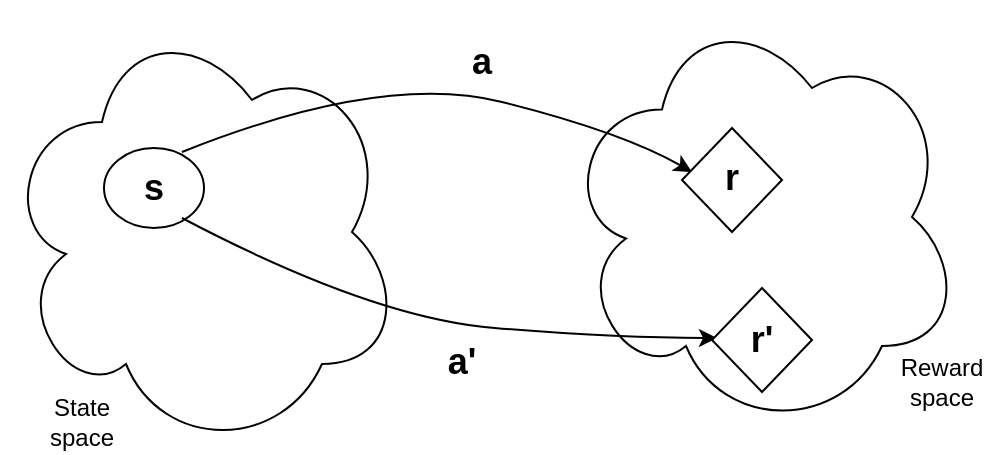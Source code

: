 <mxfile version="21.1.5" type="github">
  <diagram name="Page-1" id="xFDqLJpufFOzge_11MYX">
    <mxGraphModel dx="978" dy="579" grid="1" gridSize="10" guides="1" tooltips="1" connect="1" arrows="1" fold="1" page="1" pageScale="1" pageWidth="850" pageHeight="1100" math="0" shadow="0">
      <root>
        <mxCell id="0" />
        <mxCell id="1" parent="0" />
        <mxCell id="z56tG_IiwIUwBARWMX8U-1" value="" style="ellipse;shape=cloud;whiteSpace=wrap;html=1;" parent="1" vertex="1">
          <mxGeometry x="170" y="170" width="200" height="220" as="geometry" />
        </mxCell>
        <mxCell id="z56tG_IiwIUwBARWMX8U-2" value="State space" style="text;strokeColor=none;align=center;fillColor=none;html=1;verticalAlign=middle;whiteSpace=wrap;rounded=0;" parent="1" vertex="1">
          <mxGeometry x="180" y="360" width="60" height="30" as="geometry" />
        </mxCell>
        <mxCell id="z56tG_IiwIUwBARWMX8U-4" value="" style="ellipse;whiteSpace=wrap;html=1;" parent="1" vertex="1">
          <mxGeometry x="221" y="238" width="50" height="40" as="geometry" />
        </mxCell>
        <mxCell id="z56tG_IiwIUwBARWMX8U-5" value="&lt;font style=&quot;font-size: 18px;&quot;&gt;&lt;b&gt;s&lt;/b&gt;&lt;/font&gt;" style="text;strokeColor=none;align=center;fillColor=none;html=1;verticalAlign=middle;whiteSpace=wrap;rounded=0;" parent="1" vertex="1">
          <mxGeometry x="216" y="243" width="60" height="30" as="geometry" />
        </mxCell>
        <mxCell id="z56tG_IiwIUwBARWMX8U-8" value="" style="ellipse;shape=cloud;whiteSpace=wrap;html=1;" parent="1" vertex="1">
          <mxGeometry x="450" y="165" width="200" height="215" as="geometry" />
        </mxCell>
        <mxCell id="z56tG_IiwIUwBARWMX8U-9" value="Reward space" style="text;strokeColor=none;align=center;fillColor=none;html=1;verticalAlign=middle;whiteSpace=wrap;rounded=0;" parent="1" vertex="1">
          <mxGeometry x="610" y="340" width="60" height="30" as="geometry" />
        </mxCell>
        <mxCell id="z56tG_IiwIUwBARWMX8U-10" value="" style="curved=1;endArrow=classic;html=1;rounded=0;exitX=1;exitY=0.5;exitDx=0;exitDy=0;" parent="1" edge="1">
          <mxGeometry width="50" height="50" relative="1" as="geometry">
            <mxPoint x="260" y="273" as="sourcePoint" />
            <mxPoint x="527.5" y="333" as="targetPoint" />
            <Array as="points">
              <mxPoint x="355" y="323" />
              <mxPoint x="477.5" y="333" />
            </Array>
          </mxGeometry>
        </mxCell>
        <mxCell id="z56tG_IiwIUwBARWMX8U-12" value="" style="curved=1;endArrow=classic;html=1;rounded=0;exitX=1;exitY=0.5;exitDx=0;exitDy=0;" parent="1" edge="1">
          <mxGeometry width="50" height="50" relative="1" as="geometry">
            <mxPoint x="260" y="240" as="sourcePoint" />
            <mxPoint x="515" y="250" as="targetPoint" />
            <Array as="points">
              <mxPoint x="360" y="200" />
              <mxPoint x="480" y="230" />
            </Array>
          </mxGeometry>
        </mxCell>
        <mxCell id="z56tG_IiwIUwBARWMX8U-13" value="" style="rhombus;whiteSpace=wrap;html=1;" parent="1" vertex="1">
          <mxGeometry x="510" y="228" width="50" height="52" as="geometry" />
        </mxCell>
        <mxCell id="z56tG_IiwIUwBARWMX8U-15" value="&lt;font style=&quot;font-size: 18px;&quot;&gt;&lt;b&gt;a&lt;/b&gt;&lt;/font&gt;" style="text;strokeColor=none;align=center;fillColor=none;html=1;verticalAlign=middle;whiteSpace=wrap;rounded=0;" parent="1" vertex="1">
          <mxGeometry x="380" y="180" width="60" height="30" as="geometry" />
        </mxCell>
        <mxCell id="z56tG_IiwIUwBARWMX8U-16" value="&lt;font style=&quot;font-size: 18px;&quot;&gt;&lt;b&gt;a&#39;&lt;/b&gt;&lt;/font&gt;" style="text;strokeColor=none;align=center;fillColor=none;html=1;verticalAlign=middle;whiteSpace=wrap;rounded=0;" parent="1" vertex="1">
          <mxGeometry x="370" y="330" width="60" height="30" as="geometry" />
        </mxCell>
        <mxCell id="b5hfHy13IUvfCBVutbA3-2" value="" style="rhombus;whiteSpace=wrap;html=1;" vertex="1" parent="1">
          <mxGeometry x="525" y="308" width="50" height="52" as="geometry" />
        </mxCell>
        <mxCell id="b5hfHy13IUvfCBVutbA3-3" value="&lt;font style=&quot;font-size: 18px;&quot;&gt;&lt;b&gt;r&lt;/b&gt;&lt;/font&gt;" style="text;strokeColor=none;align=center;fillColor=none;html=1;verticalAlign=middle;whiteSpace=wrap;rounded=0;" vertex="1" parent="1">
          <mxGeometry x="505" y="238" width="60" height="30" as="geometry" />
        </mxCell>
        <mxCell id="b5hfHy13IUvfCBVutbA3-4" value="&lt;font style=&quot;font-size: 18px;&quot;&gt;&lt;b&gt;r&#39;&lt;/b&gt;&lt;/font&gt;" style="text;strokeColor=none;align=center;fillColor=none;html=1;verticalAlign=middle;whiteSpace=wrap;rounded=0;" vertex="1" parent="1">
          <mxGeometry x="520" y="319" width="60" height="30" as="geometry" />
        </mxCell>
      </root>
    </mxGraphModel>
  </diagram>
</mxfile>
